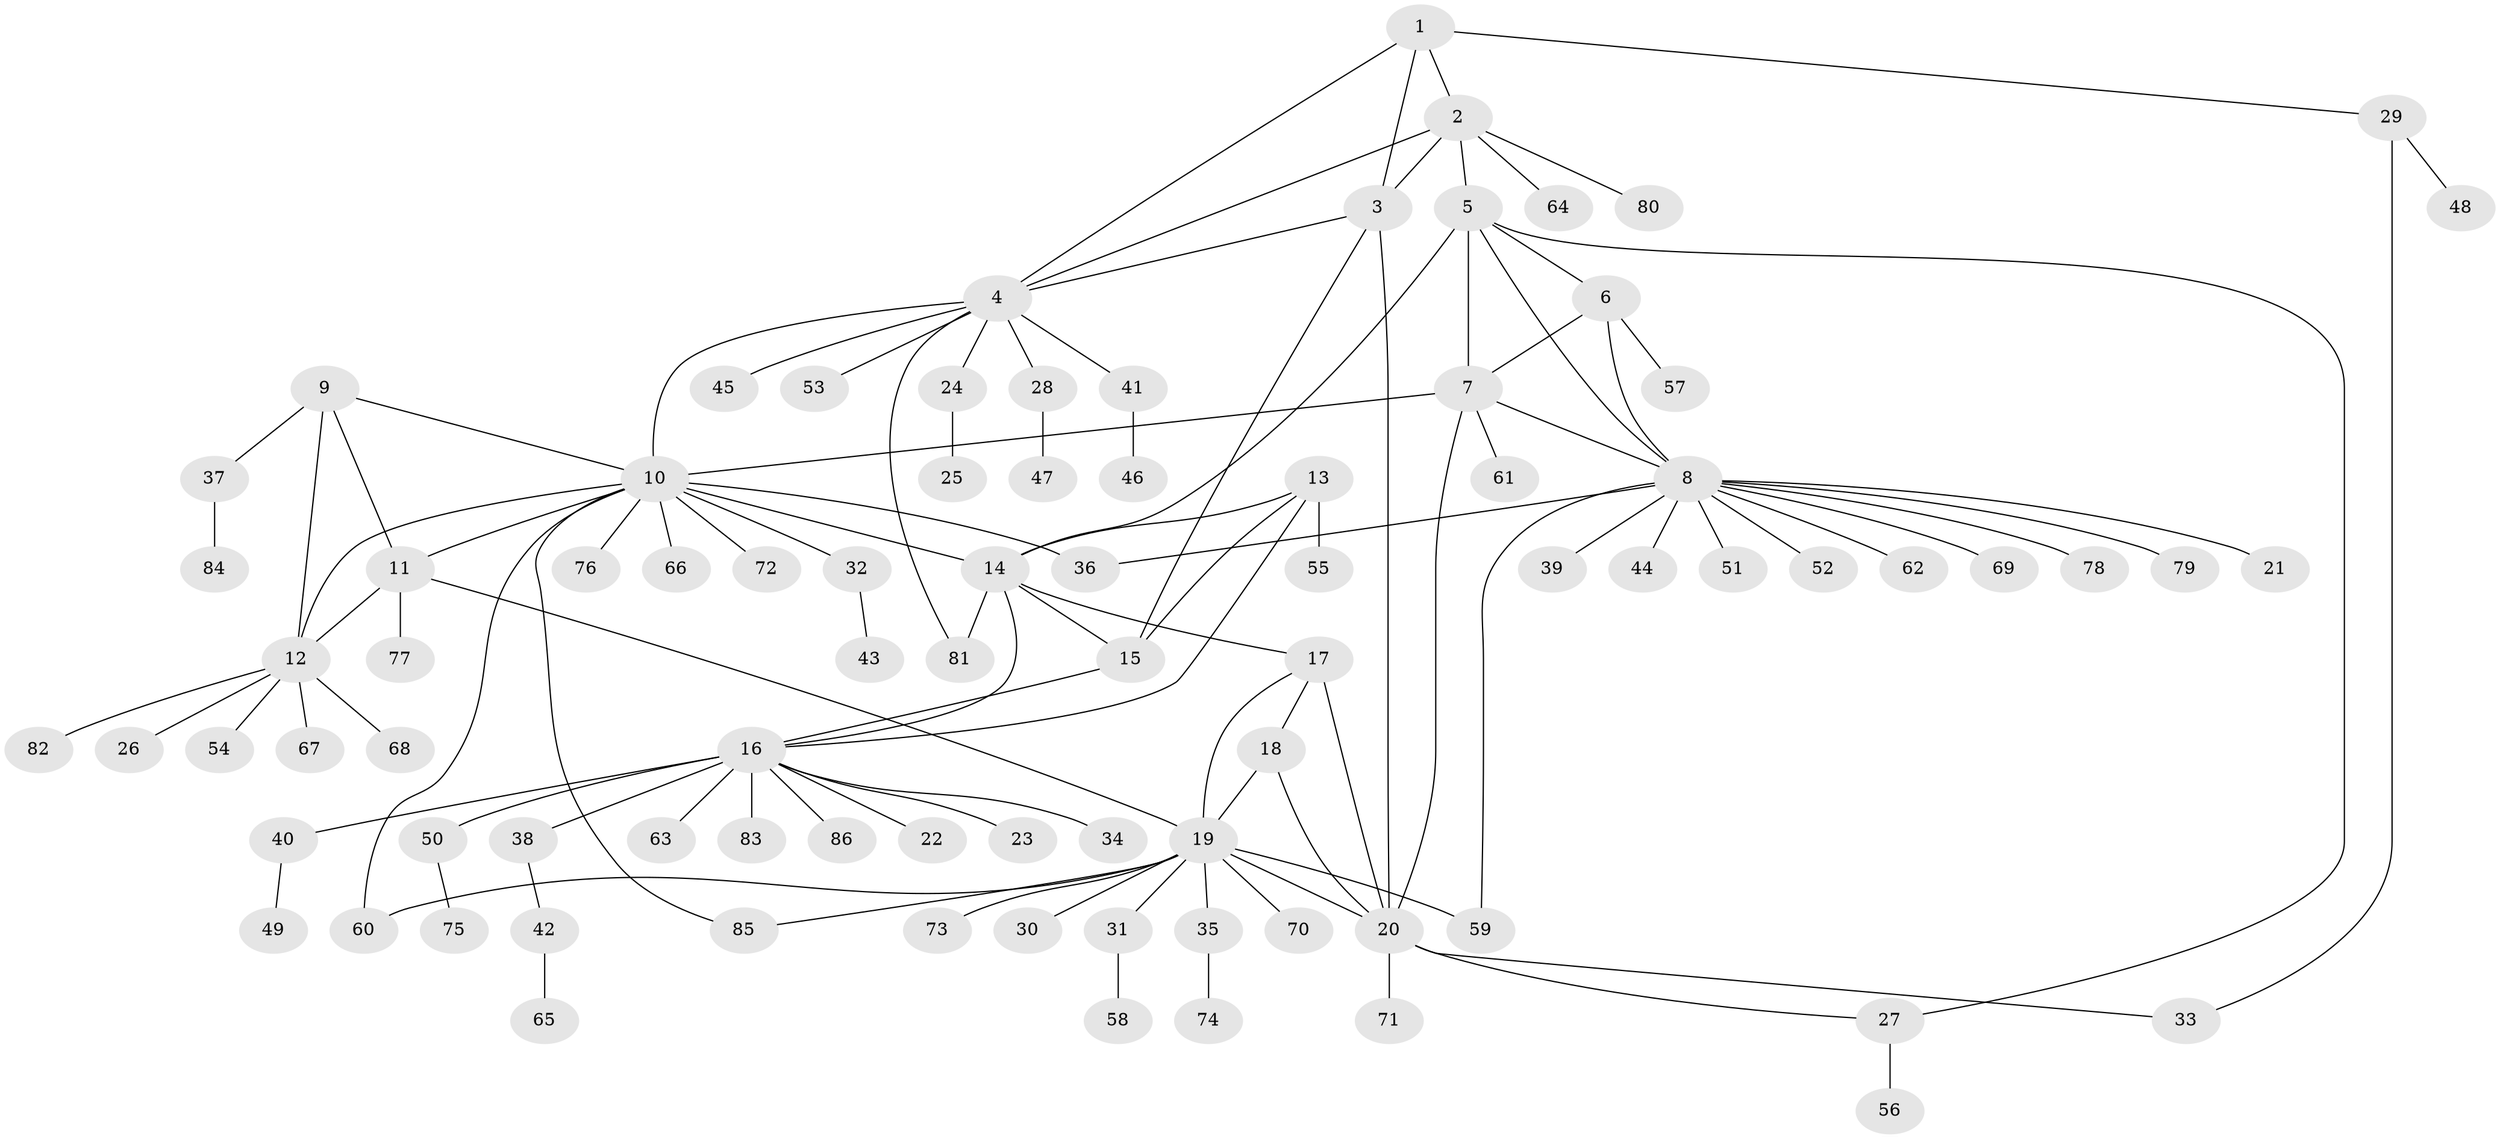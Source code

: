 // coarse degree distribution, {5: 0.030303030303030304, 10: 0.015151515151515152, 6: 0.015151515151515152, 12: 0.030303030303030304, 4: 0.015151515151515152, 13: 0.015151515151515152, 7: 0.030303030303030304, 3: 0.030303030303030304, 11: 0.015151515151515152, 8: 0.015151515151515152, 2: 0.12121212121212122, 1: 0.6666666666666666}
// Generated by graph-tools (version 1.1) at 2025/24/03/03/25 07:24:13]
// undirected, 86 vertices, 113 edges
graph export_dot {
graph [start="1"]
  node [color=gray90,style=filled];
  1;
  2;
  3;
  4;
  5;
  6;
  7;
  8;
  9;
  10;
  11;
  12;
  13;
  14;
  15;
  16;
  17;
  18;
  19;
  20;
  21;
  22;
  23;
  24;
  25;
  26;
  27;
  28;
  29;
  30;
  31;
  32;
  33;
  34;
  35;
  36;
  37;
  38;
  39;
  40;
  41;
  42;
  43;
  44;
  45;
  46;
  47;
  48;
  49;
  50;
  51;
  52;
  53;
  54;
  55;
  56;
  57;
  58;
  59;
  60;
  61;
  62;
  63;
  64;
  65;
  66;
  67;
  68;
  69;
  70;
  71;
  72;
  73;
  74;
  75;
  76;
  77;
  78;
  79;
  80;
  81;
  82;
  83;
  84;
  85;
  86;
  1 -- 2;
  1 -- 3;
  1 -- 4;
  1 -- 29;
  2 -- 3;
  2 -- 4;
  2 -- 5;
  2 -- 64;
  2 -- 80;
  3 -- 4;
  3 -- 15;
  3 -- 20;
  4 -- 10;
  4 -- 24;
  4 -- 28;
  4 -- 41;
  4 -- 45;
  4 -- 53;
  4 -- 81;
  5 -- 6;
  5 -- 7;
  5 -- 8;
  5 -- 14;
  5 -- 27;
  6 -- 7;
  6 -- 8;
  6 -- 57;
  7 -- 8;
  7 -- 10;
  7 -- 20;
  7 -- 61;
  8 -- 21;
  8 -- 36;
  8 -- 39;
  8 -- 44;
  8 -- 51;
  8 -- 52;
  8 -- 59;
  8 -- 62;
  8 -- 69;
  8 -- 78;
  8 -- 79;
  9 -- 10;
  9 -- 11;
  9 -- 12;
  9 -- 37;
  10 -- 11;
  10 -- 12;
  10 -- 14;
  10 -- 32;
  10 -- 36;
  10 -- 60;
  10 -- 66;
  10 -- 72;
  10 -- 76;
  10 -- 85;
  11 -- 12;
  11 -- 19;
  11 -- 77;
  12 -- 26;
  12 -- 54;
  12 -- 67;
  12 -- 68;
  12 -- 82;
  13 -- 14;
  13 -- 15;
  13 -- 16;
  13 -- 55;
  14 -- 15;
  14 -- 16;
  14 -- 17;
  14 -- 81;
  15 -- 16;
  16 -- 22;
  16 -- 23;
  16 -- 34;
  16 -- 38;
  16 -- 40;
  16 -- 50;
  16 -- 63;
  16 -- 83;
  16 -- 86;
  17 -- 18;
  17 -- 19;
  17 -- 20;
  18 -- 19;
  18 -- 20;
  19 -- 20;
  19 -- 30;
  19 -- 31;
  19 -- 35;
  19 -- 59;
  19 -- 60;
  19 -- 70;
  19 -- 73;
  19 -- 85;
  20 -- 27;
  20 -- 33;
  20 -- 71;
  24 -- 25;
  27 -- 56;
  28 -- 47;
  29 -- 33;
  29 -- 48;
  31 -- 58;
  32 -- 43;
  35 -- 74;
  37 -- 84;
  38 -- 42;
  40 -- 49;
  41 -- 46;
  42 -- 65;
  50 -- 75;
}
